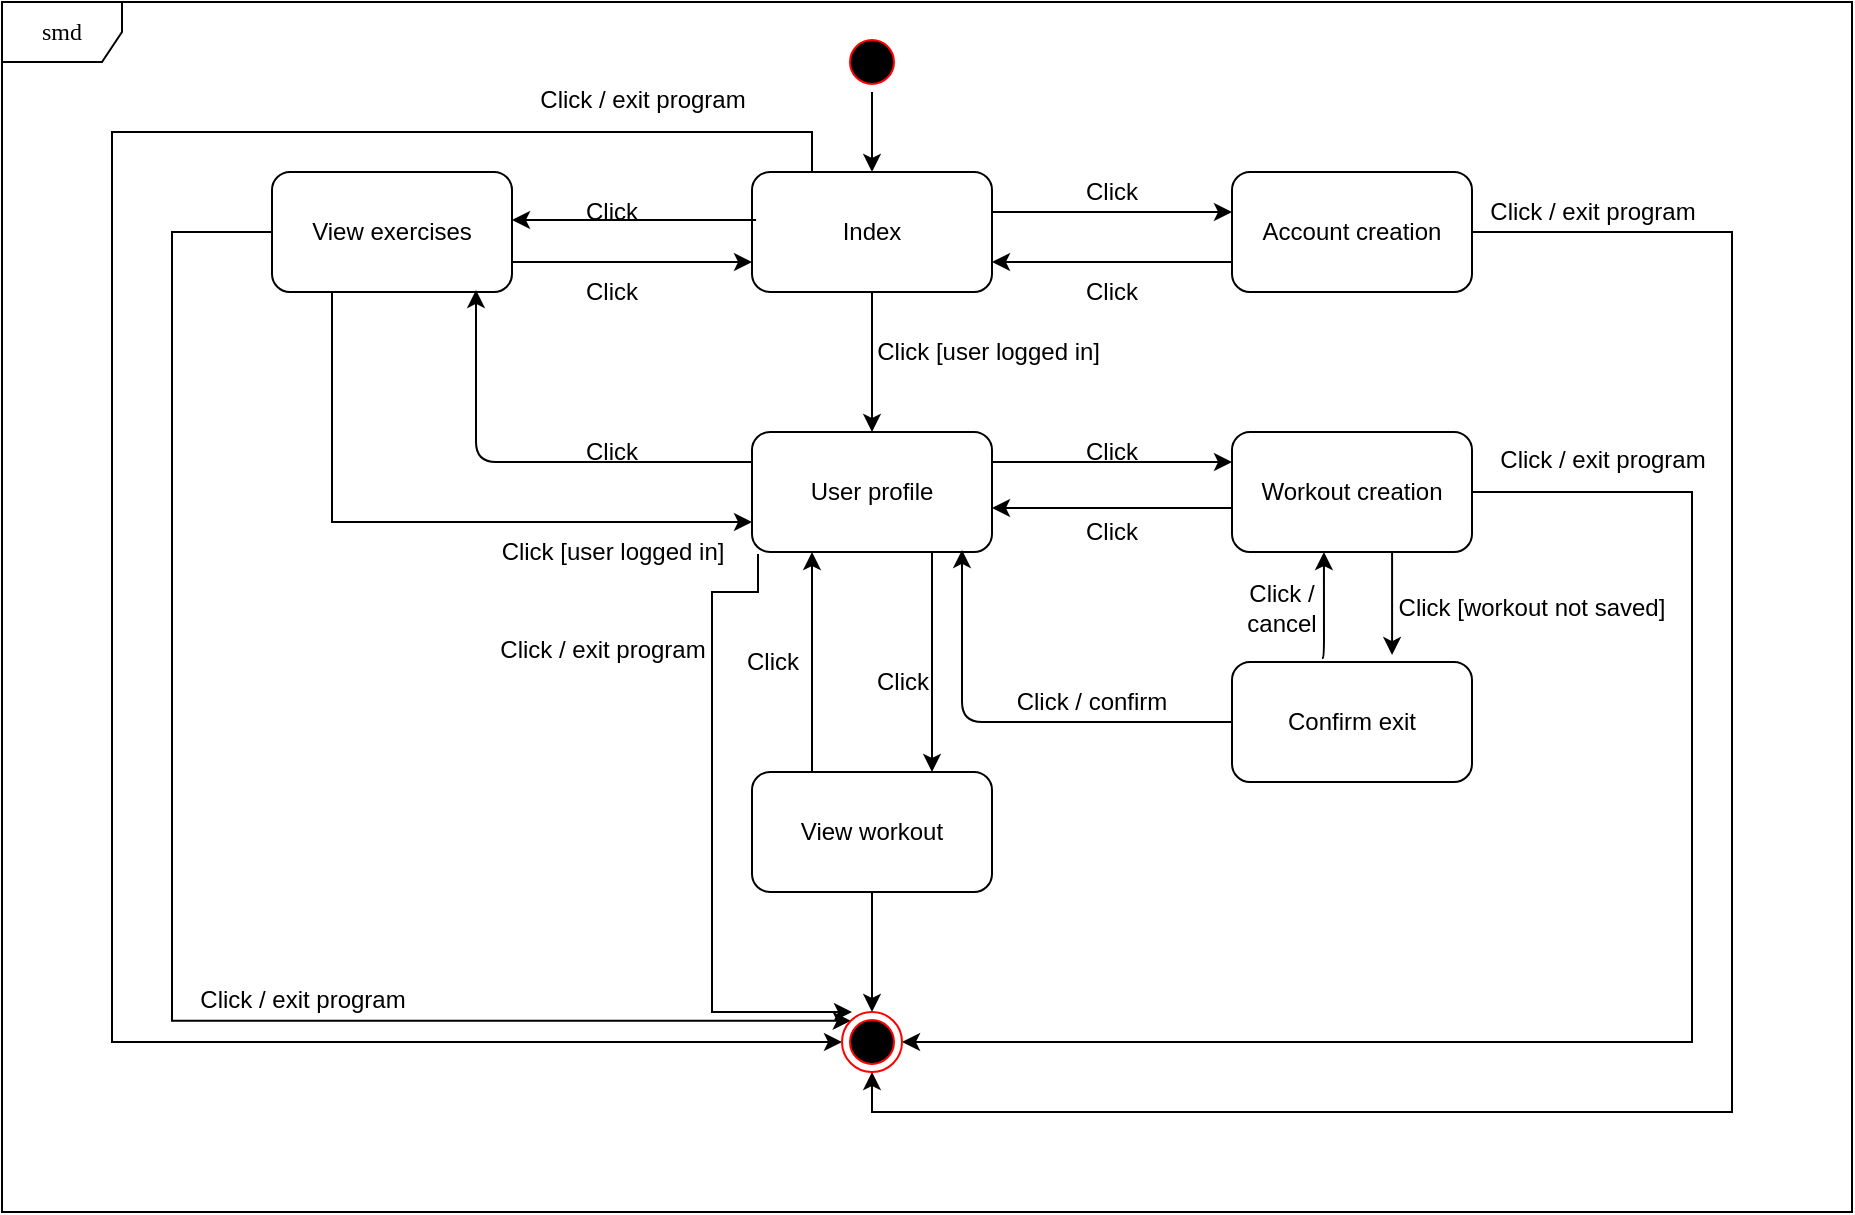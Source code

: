 <mxfile version="11.3.1" type="device" pages="1"><diagram name="Page-1" id="58cdce13-f638-feb5-8d6f-7d28b1aa9fa0"><mxGraphModel dx="1422" dy="791" grid="1" gridSize="10" guides="1" tooltips="1" connect="1" arrows="1" fold="1" page="1" pageScale="1" pageWidth="1100" pageHeight="850" background="#ffffff" math="0" shadow="0"><root><mxCell id="0"/><mxCell id="1" parent="0"/><mxCell id="2a3bc250acf0617d-8" value="smd" style="shape=umlFrame;whiteSpace=wrap;html=1;rounded=1;shadow=0;comic=0;labelBackgroundColor=none;strokeColor=#000000;strokeWidth=1;fillColor=#ffffff;fontFamily=Verdana;fontSize=12;fontColor=#000000;align=center;" parent="1" vertex="1"><mxGeometry x="85" y="35" width="925" height="605" as="geometry"/></mxCell><mxCell id="382b91b5511bd0f7-1" value="" style="ellipse;html=1;shape=startState;fillColor=#000000;strokeColor=#ff0000;rounded=1;shadow=0;comic=0;labelBackgroundColor=none;fontFamily=Verdana;fontSize=12;fontColor=#000000;align=center;direction=south;" parent="1" vertex="1"><mxGeometry x="505" y="50" width="30" height="30" as="geometry"/></mxCell><mxCell id="TUWf8GuLM8yoQigkMng7-62" style="edgeStyle=orthogonalEdgeStyle;rounded=0;orthogonalLoop=1;jettySize=auto;html=1;exitX=0.25;exitY=0;exitDx=0;exitDy=0;entryX=0;entryY=0.5;entryDx=0;entryDy=0;" edge="1" parent="1" source="TUWf8GuLM8yoQigkMng7-3" target="TUWf8GuLM8yoQigkMng7-58"><mxGeometry relative="1" as="geometry"><Array as="points"><mxPoint x="490" y="100"/><mxPoint x="140" y="100"/><mxPoint x="140" y="555"/></Array></mxGeometry></mxCell><mxCell id="TUWf8GuLM8yoQigkMng7-3" value="Index" style="rounded=1;whiteSpace=wrap;html=1;" vertex="1" parent="1"><mxGeometry x="460" y="120" width="120" height="60" as="geometry"/></mxCell><mxCell id="TUWf8GuLM8yoQigkMng7-50" value="" style="edgeStyle=orthogonalEdgeStyle;rounded=0;orthogonalLoop=1;jettySize=auto;html=1;exitX=0.75;exitY=1;exitDx=0;exitDy=0;entryX=0.75;entryY=0;entryDx=0;entryDy=0;" edge="1" parent="1" source="TUWf8GuLM8yoQigkMng7-5" target="TUWf8GuLM8yoQigkMng7-48"><mxGeometry relative="1" as="geometry"><mxPoint x="550" y="390" as="targetPoint"/><Array as="points"><mxPoint x="550" y="360"/><mxPoint x="550" y="360"/></Array></mxGeometry></mxCell><mxCell id="TUWf8GuLM8yoQigkMng7-54" value="Click" style="text;html=1;resizable=0;points=[];align=center;verticalAlign=middle;labelBackgroundColor=#ffffff;" vertex="1" connectable="0" parent="TUWf8GuLM8yoQigkMng7-50"><mxGeometry x="0.691" relative="1" as="geometry"><mxPoint x="-15" y="-28" as="offset"/></mxGeometry></mxCell><mxCell id="TUWf8GuLM8yoQigkMng7-64" style="edgeStyle=orthogonalEdgeStyle;rounded=0;orthogonalLoop=1;jettySize=auto;html=1;exitX=0.025;exitY=1.017;exitDx=0;exitDy=0;exitPerimeter=0;" edge="1" parent="1" source="TUWf8GuLM8yoQigkMng7-5"><mxGeometry relative="1" as="geometry"><mxPoint x="510" y="540" as="targetPoint"/><Array as="points"><mxPoint x="463" y="330"/><mxPoint x="440" y="330"/><mxPoint x="440" y="540"/></Array></mxGeometry></mxCell><mxCell id="TUWf8GuLM8yoQigkMng7-5" value="User profile" style="rounded=1;whiteSpace=wrap;html=1;" vertex="1" parent="1"><mxGeometry x="460" y="250" width="120" height="60" as="geometry"/></mxCell><mxCell id="TUWf8GuLM8yoQigkMng7-8" value="" style="edgeStyle=segmentEdgeStyle;endArrow=classic;html=1;exitX=1;exitY=0.5;exitDx=0;exitDy=0;entryX=0.5;entryY=0;entryDx=0;entryDy=0;" edge="1" parent="1" source="382b91b5511bd0f7-1" target="TUWf8GuLM8yoQigkMng7-3"><mxGeometry width="50" height="50" relative="1" as="geometry"><mxPoint x="700" y="170" as="sourcePoint"/><mxPoint x="750" y="120" as="targetPoint"/></mxGeometry></mxCell><mxCell id="TUWf8GuLM8yoQigkMng7-9" value="" style="edgeStyle=segmentEdgeStyle;endArrow=classic;html=1;exitX=0.5;exitY=1;exitDx=0;exitDy=0;entryX=0.5;entryY=0;entryDx=0;entryDy=0;" edge="1" parent="1" source="TUWf8GuLM8yoQigkMng7-3" target="TUWf8GuLM8yoQigkMng7-5"><mxGeometry width="50" height="50" relative="1" as="geometry"><mxPoint x="590" y="240" as="sourcePoint"/><mxPoint x="640" y="190" as="targetPoint"/></mxGeometry></mxCell><mxCell id="TUWf8GuLM8yoQigkMng7-11" value="Click [user logged in]&amp;nbsp; " style="text;html=1;strokeColor=none;fillColor=none;align=center;verticalAlign=middle;whiteSpace=wrap;rounded=0;" vertex="1" parent="1"><mxGeometry x="515" y="200" width="130" height="20" as="geometry"/></mxCell><mxCell id="TUWf8GuLM8yoQigkMng7-61" style="edgeStyle=orthogonalEdgeStyle;rounded=0;orthogonalLoop=1;jettySize=auto;html=1;exitX=1;exitY=0.5;exitDx=0;exitDy=0;entryX=0.5;entryY=1;entryDx=0;entryDy=0;" edge="1" parent="1" source="TUWf8GuLM8yoQigkMng7-13" target="TUWf8GuLM8yoQigkMng7-58"><mxGeometry relative="1" as="geometry"><Array as="points"><mxPoint x="950" y="150"/><mxPoint x="950" y="590"/><mxPoint x="520" y="590"/></Array></mxGeometry></mxCell><mxCell id="TUWf8GuLM8yoQigkMng7-65" value="Click / exit program" style="text;html=1;resizable=0;points=[];align=center;verticalAlign=middle;labelBackgroundColor=#ffffff;" vertex="1" connectable="0" parent="TUWf8GuLM8yoQigkMng7-61"><mxGeometry x="-0.892" y="4" relative="1" as="geometry"><mxPoint x="5" y="-6" as="offset"/></mxGeometry></mxCell><mxCell id="TUWf8GuLM8yoQigkMng7-13" value="Account creation" style="rounded=1;whiteSpace=wrap;html=1;" vertex="1" parent="1"><mxGeometry x="700" y="120" width="120" height="60" as="geometry"/></mxCell><mxCell id="TUWf8GuLM8yoQigkMng7-14" value="" style="edgeStyle=segmentEdgeStyle;endArrow=classic;html=1;" edge="1" parent="1"><mxGeometry width="50" height="50" relative="1" as="geometry"><mxPoint x="580" y="140" as="sourcePoint"/><mxPoint x="700" y="140" as="targetPoint"/><Array as="points"><mxPoint x="620" y="140"/><mxPoint x="620" y="140"/></Array></mxGeometry></mxCell><mxCell id="TUWf8GuLM8yoQigkMng7-15" value="" style="edgeStyle=segmentEdgeStyle;endArrow=classic;html=1;exitX=0;exitY=0.75;exitDx=0;exitDy=0;entryX=1;entryY=0.75;entryDx=0;entryDy=0;" edge="1" parent="1" source="TUWf8GuLM8yoQigkMng7-13" target="TUWf8GuLM8yoQigkMng7-3"><mxGeometry width="50" height="50" relative="1" as="geometry"><mxPoint x="675" y="270" as="sourcePoint"/><mxPoint x="725" y="220" as="targetPoint"/></mxGeometry></mxCell><mxCell id="TUWf8GuLM8yoQigkMng7-18" value="Click" style="text;html=1;strokeColor=none;fillColor=none;align=center;verticalAlign=middle;whiteSpace=wrap;rounded=0;" vertex="1" parent="1"><mxGeometry x="620" y="120" width="40" height="20" as="geometry"/></mxCell><mxCell id="TUWf8GuLM8yoQigkMng7-20" value="Click" style="text;html=1;strokeColor=none;fillColor=none;align=center;verticalAlign=middle;whiteSpace=wrap;rounded=0;" vertex="1" parent="1"><mxGeometry x="620" y="170" width="40" height="20" as="geometry"/></mxCell><mxCell id="TUWf8GuLM8yoQigkMng7-46" style="edgeStyle=orthogonalEdgeStyle;rounded=0;orthogonalLoop=1;jettySize=auto;html=1;entryX=0;entryY=0.75;entryDx=0;entryDy=0;exitX=0.25;exitY=1;exitDx=0;exitDy=0;" edge="1" parent="1" source="TUWf8GuLM8yoQigkMng7-21" target="TUWf8GuLM8yoQigkMng7-5"><mxGeometry relative="1" as="geometry"/></mxCell><mxCell id="TUWf8GuLM8yoQigkMng7-47" value="Click [user logged in]" style="text;html=1;resizable=0;points=[];align=center;verticalAlign=middle;labelBackgroundColor=#ffffff;" vertex="1" connectable="0" parent="TUWf8GuLM8yoQigkMng7-46"><mxGeometry x="-0.317" y="56" relative="1" as="geometry"><mxPoint x="84" y="19" as="offset"/></mxGeometry></mxCell><mxCell id="TUWf8GuLM8yoQigkMng7-63" style="edgeStyle=orthogonalEdgeStyle;rounded=0;orthogonalLoop=1;jettySize=auto;html=1;exitX=0;exitY=0.5;exitDx=0;exitDy=0;entryX=0;entryY=0;entryDx=0;entryDy=0;" edge="1" parent="1" source="TUWf8GuLM8yoQigkMng7-21" target="TUWf8GuLM8yoQigkMng7-58"><mxGeometry relative="1" as="geometry"><Array as="points"><mxPoint x="170" y="150"/><mxPoint x="170" y="544"/></Array></mxGeometry></mxCell><mxCell id="TUWf8GuLM8yoQigkMng7-21" value="View exercises" style="rounded=1;whiteSpace=wrap;html=1;" vertex="1" parent="1"><mxGeometry x="220" y="120" width="120" height="60" as="geometry"/></mxCell><mxCell id="TUWf8GuLM8yoQigkMng7-22" value="" style="edgeStyle=segmentEdgeStyle;endArrow=classic;html=1;exitX=0.017;exitY=0.4;exitDx=0;exitDy=0;exitPerimeter=0;" edge="1" parent="1" source="TUWf8GuLM8yoQigkMng7-3"><mxGeometry width="50" height="50" relative="1" as="geometry"><mxPoint x="375" y="205" as="sourcePoint"/><mxPoint x="340" y="144" as="targetPoint"/></mxGeometry></mxCell><mxCell id="TUWf8GuLM8yoQigkMng7-23" value="" style="edgeStyle=segmentEdgeStyle;endArrow=classic;html=1;exitX=1;exitY=0.75;exitDx=0;exitDy=0;entryX=0;entryY=0.75;entryDx=0;entryDy=0;" edge="1" parent="1" source="TUWf8GuLM8yoQigkMng7-21" target="TUWf8GuLM8yoQigkMng7-3"><mxGeometry width="50" height="50" relative="1" as="geometry"><mxPoint x="170" y="390" as="sourcePoint"/><mxPoint x="220" y="340" as="targetPoint"/></mxGeometry></mxCell><mxCell id="TUWf8GuLM8yoQigkMng7-60" style="edgeStyle=orthogonalEdgeStyle;rounded=0;orthogonalLoop=1;jettySize=auto;html=1;exitX=1;exitY=0.5;exitDx=0;exitDy=0;entryX=1;entryY=0.5;entryDx=0;entryDy=0;" edge="1" parent="1" source="TUWf8GuLM8yoQigkMng7-24" target="TUWf8GuLM8yoQigkMng7-58"><mxGeometry relative="1" as="geometry"><Array as="points"><mxPoint x="930" y="280"/><mxPoint x="930" y="555"/></Array></mxGeometry></mxCell><mxCell id="TUWf8GuLM8yoQigkMng7-24" value="Workout creation" style="rounded=1;whiteSpace=wrap;html=1;" vertex="1" parent="1"><mxGeometry x="700" y="250" width="120" height="60" as="geometry"/></mxCell><mxCell id="TUWf8GuLM8yoQigkMng7-25" value="Click" style="text;html=1;strokeColor=none;fillColor=none;align=center;verticalAlign=middle;whiteSpace=wrap;rounded=0;" vertex="1" parent="1"><mxGeometry x="370" y="130" width="40" height="20" as="geometry"/></mxCell><mxCell id="TUWf8GuLM8yoQigkMng7-26" value="Click" style="text;html=1;strokeColor=none;fillColor=none;align=center;verticalAlign=middle;whiteSpace=wrap;rounded=0;" vertex="1" parent="1"><mxGeometry x="370" y="170" width="40" height="20" as="geometry"/></mxCell><mxCell id="TUWf8GuLM8yoQigkMng7-29" value="" style="edgeStyle=segmentEdgeStyle;endArrow=classic;html=1;exitX=1;exitY=0.25;exitDx=0;exitDy=0;entryX=0;entryY=0.25;entryDx=0;entryDy=0;" edge="1" parent="1" source="TUWf8GuLM8yoQigkMng7-5" target="TUWf8GuLM8yoQigkMng7-24"><mxGeometry width="50" height="50" relative="1" as="geometry"><mxPoint x="615" y="400" as="sourcePoint"/><mxPoint x="665" y="350" as="targetPoint"/></mxGeometry></mxCell><mxCell id="TUWf8GuLM8yoQigkMng7-31" value="" style="edgeStyle=segmentEdgeStyle;endArrow=classic;html=1;exitX=0;exitY=0.633;exitDx=0;exitDy=0;exitPerimeter=0;" edge="1" parent="1" source="TUWf8GuLM8yoQigkMng7-24"><mxGeometry width="50" height="50" relative="1" as="geometry"><mxPoint x="160" y="380" as="sourcePoint"/><mxPoint x="580" y="288" as="targetPoint"/></mxGeometry></mxCell><mxCell id="TUWf8GuLM8yoQigkMng7-32" value="Click" style="text;html=1;strokeColor=none;fillColor=none;align=center;verticalAlign=middle;whiteSpace=wrap;rounded=0;" vertex="1" parent="1"><mxGeometry x="620" y="250" width="40" height="20" as="geometry"/></mxCell><mxCell id="TUWf8GuLM8yoQigkMng7-33" value="Click" style="text;html=1;strokeColor=none;fillColor=none;align=center;verticalAlign=middle;whiteSpace=wrap;rounded=0;" vertex="1" parent="1"><mxGeometry x="620" y="290" width="40" height="20" as="geometry"/></mxCell><mxCell id="TUWf8GuLM8yoQigkMng7-34" value="Confirm exit" style="rounded=1;whiteSpace=wrap;html=1;" vertex="1" parent="1"><mxGeometry x="700" y="365" width="120" height="60" as="geometry"/></mxCell><mxCell id="TUWf8GuLM8yoQigkMng7-35" value="" style="edgeStyle=segmentEdgeStyle;endArrow=classic;html=1;exitX=0.667;exitY=1;exitDx=0;exitDy=0;exitPerimeter=0;entryX=0.667;entryY=-0.058;entryDx=0;entryDy=0;entryPerimeter=0;" edge="1" parent="1" source="TUWf8GuLM8yoQigkMng7-24" target="TUWf8GuLM8yoQigkMng7-34"><mxGeometry width="50" height="50" relative="1" as="geometry"><mxPoint x="910" y="347.5" as="sourcePoint"/><mxPoint x="960" y="297.5" as="targetPoint"/></mxGeometry></mxCell><mxCell id="TUWf8GuLM8yoQigkMng7-36" value="Click [workout not saved]" style="text;html=1;strokeColor=none;fillColor=none;align=center;verticalAlign=middle;whiteSpace=wrap;rounded=0;" vertex="1" parent="1"><mxGeometry x="780" y="328" width="140" height="20" as="geometry"/></mxCell><mxCell id="TUWf8GuLM8yoQigkMng7-37" value="" style="edgeStyle=segmentEdgeStyle;endArrow=classic;html=1;exitX=0.375;exitY=-0.033;exitDx=0;exitDy=0;exitPerimeter=0;entryX=0.383;entryY=1;entryDx=0;entryDy=0;entryPerimeter=0;" edge="1" parent="1" source="TUWf8GuLM8yoQigkMng7-34" target="TUWf8GuLM8yoQigkMng7-24"><mxGeometry width="50" height="50" relative="1" as="geometry"><mxPoint x="160" y="380" as="sourcePoint"/><mxPoint x="210" y="330" as="targetPoint"/></mxGeometry></mxCell><mxCell id="TUWf8GuLM8yoQigkMng7-38" value="Click / cancel " style="text;html=1;strokeColor=none;fillColor=none;align=center;verticalAlign=middle;whiteSpace=wrap;rounded=0;" vertex="1" parent="1"><mxGeometry x="690" y="327.5" width="70" height="20" as="geometry"/></mxCell><mxCell id="TUWf8GuLM8yoQigkMng7-39" value="" style="edgeStyle=segmentEdgeStyle;endArrow=classic;html=1;exitX=0;exitY=0.5;exitDx=0;exitDy=0;entryX=0.875;entryY=0.983;entryDx=0;entryDy=0;entryPerimeter=0;" edge="1" parent="1" source="TUWf8GuLM8yoQigkMng7-34" target="TUWf8GuLM8yoQigkMng7-5"><mxGeometry width="50" height="50" relative="1" as="geometry"><mxPoint x="280" y="432.5" as="sourcePoint"/><mxPoint x="330" y="382.5" as="targetPoint"/></mxGeometry></mxCell><mxCell id="TUWf8GuLM8yoQigkMng7-40" value="Click / confirm " style="text;html=1;strokeColor=none;fillColor=none;align=center;verticalAlign=middle;whiteSpace=wrap;rounded=0;" vertex="1" parent="1"><mxGeometry x="590" y="375" width="80" height="20" as="geometry"/></mxCell><mxCell id="TUWf8GuLM8yoQigkMng7-41" value="" style="edgeStyle=segmentEdgeStyle;endArrow=classic;html=1;exitX=0;exitY=0.25;exitDx=0;exitDy=0;entryX=0.85;entryY=0.983;entryDx=0;entryDy=0;entryPerimeter=0;" edge="1" parent="1" source="TUWf8GuLM8yoQigkMng7-5" target="TUWf8GuLM8yoQigkMng7-21"><mxGeometry width="50" height="50" relative="1" as="geometry"><mxPoint x="160" y="380" as="sourcePoint"/><mxPoint x="210" y="330" as="targetPoint"/></mxGeometry></mxCell><mxCell id="TUWf8GuLM8yoQigkMng7-42" value="Click" style="text;html=1;strokeColor=none;fillColor=none;align=center;verticalAlign=middle;whiteSpace=wrap;rounded=0;" vertex="1" parent="1"><mxGeometry x="370" y="250" width="40" height="20" as="geometry"/></mxCell><mxCell id="TUWf8GuLM8yoQigkMng7-53" style="edgeStyle=orthogonalEdgeStyle;rounded=0;orthogonalLoop=1;jettySize=auto;html=1;exitX=0.25;exitY=0;exitDx=0;exitDy=0;entryX=0.25;entryY=1;entryDx=0;entryDy=0;" edge="1" parent="1" source="TUWf8GuLM8yoQigkMng7-48" target="TUWf8GuLM8yoQigkMng7-5"><mxGeometry relative="1" as="geometry"><Array as="points"><mxPoint x="490" y="370"/><mxPoint x="490" y="370"/></Array></mxGeometry></mxCell><mxCell id="TUWf8GuLM8yoQigkMng7-55" value="Click" style="text;html=1;resizable=0;points=[];align=center;verticalAlign=middle;labelBackgroundColor=#ffffff;" vertex="1" connectable="0" parent="TUWf8GuLM8yoQigkMng7-53"><mxGeometry x="-0.091" y="-32" relative="1" as="geometry"><mxPoint x="-52" y="-5" as="offset"/></mxGeometry></mxCell><mxCell id="TUWf8GuLM8yoQigkMng7-59" style="edgeStyle=orthogonalEdgeStyle;rounded=0;orthogonalLoop=1;jettySize=auto;html=1;exitX=0.5;exitY=1;exitDx=0;exitDy=0;entryX=0.5;entryY=0;entryDx=0;entryDy=0;" edge="1" parent="1" source="TUWf8GuLM8yoQigkMng7-48" target="TUWf8GuLM8yoQigkMng7-58"><mxGeometry relative="1" as="geometry"/></mxCell><mxCell id="TUWf8GuLM8yoQigkMng7-48" value="View workout" style="rounded=1;whiteSpace=wrap;html=1;" vertex="1" parent="1"><mxGeometry x="460" y="420" width="120" height="60" as="geometry"/></mxCell><mxCell id="TUWf8GuLM8yoQigkMng7-58" value="" style="ellipse;html=1;shape=endState;fillColor=#000000;strokeColor=#ff0000;" vertex="1" parent="1"><mxGeometry x="505" y="540" width="30" height="30" as="geometry"/></mxCell><mxCell id="TUWf8GuLM8yoQigkMng7-69" value="Click / exit program" style="text;html=1;resizable=0;points=[];align=center;verticalAlign=middle;labelBackgroundColor=#ffffff;" vertex="1" connectable="0" parent="1"><mxGeometry x="880" y="270" as="geometry"><mxPoint x="5" y="-6" as="offset"/></mxGeometry></mxCell><mxCell id="TUWf8GuLM8yoQigkMng7-70" value="Click / exit program" style="text;html=1;resizable=0;points=[];align=center;verticalAlign=middle;labelBackgroundColor=#ffffff;" vertex="1" connectable="0" parent="1"><mxGeometry x="400" y="90" as="geometry"><mxPoint x="5" y="-6" as="offset"/></mxGeometry></mxCell><mxCell id="TUWf8GuLM8yoQigkMng7-71" value="Click / exit program" style="text;html=1;resizable=0;points=[];align=center;verticalAlign=middle;labelBackgroundColor=#ffffff;" vertex="1" connectable="0" parent="1"><mxGeometry x="230" y="540" as="geometry"><mxPoint x="5" y="-6" as="offset"/></mxGeometry></mxCell><mxCell id="TUWf8GuLM8yoQigkMng7-72" value="Click / exit program" style="text;html=1;resizable=0;points=[];align=center;verticalAlign=middle;labelBackgroundColor=#ffffff;" vertex="1" connectable="0" parent="1"><mxGeometry x="380" y="365" as="geometry"><mxPoint x="5" y="-6" as="offset"/></mxGeometry></mxCell></root></mxGraphModel></diagram></mxfile>